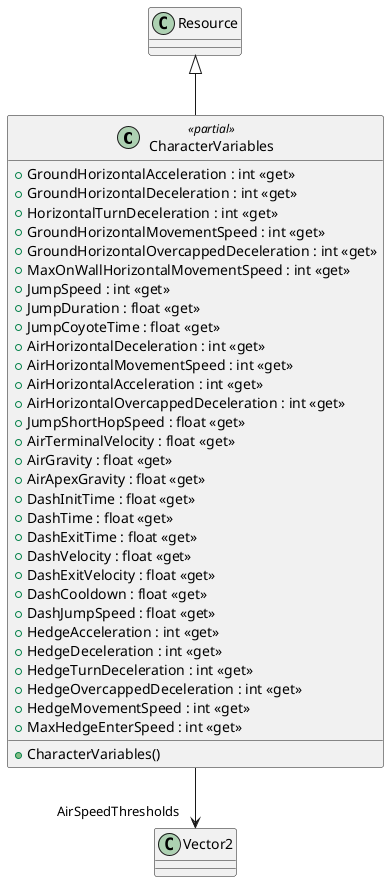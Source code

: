 @startuml
class CharacterVariables <<partial>> {
    + GroundHorizontalAcceleration : int <<get>>
    + GroundHorizontalDeceleration : int <<get>>
    + HorizontalTurnDeceleration : int <<get>>
    + GroundHorizontalMovementSpeed : int <<get>>
    + GroundHorizontalOvercappedDeceleration : int <<get>>
    + MaxOnWallHorizontalMovementSpeed : int <<get>>
    + JumpSpeed : int <<get>>
    + JumpDuration : float <<get>>
    + JumpCoyoteTime : float <<get>>
    + AirHorizontalDeceleration : int <<get>>
    + AirHorizontalMovementSpeed : int <<get>>
    + AirHorizontalAcceleration : int <<get>>
    + AirHorizontalOvercappedDeceleration : int <<get>>
    + JumpShortHopSpeed : float <<get>>
    + AirTerminalVelocity : float <<get>>
    + AirGravity : float <<get>>
    + AirApexGravity : float <<get>>
    + DashInitTime : float <<get>>
    + DashTime : float <<get>>
    + DashExitTime : float <<get>>
    + DashVelocity : float <<get>>
    + DashExitVelocity : float <<get>>
    + DashCooldown : float <<get>>
    + DashJumpSpeed : float <<get>>
    + HedgeAcceleration : int <<get>>
    + HedgeDeceleration : int <<get>>
    + HedgeTurnDeceleration : int <<get>>
    + HedgeOvercappedDeceleration : int <<get>>
    + HedgeMovementSpeed : int <<get>>
    + MaxHedgeEnterSpeed : int <<get>>
    + CharacterVariables()
}
Resource <|-- CharacterVariables
CharacterVariables --> "AirSpeedThresholds" Vector2
@enduml
